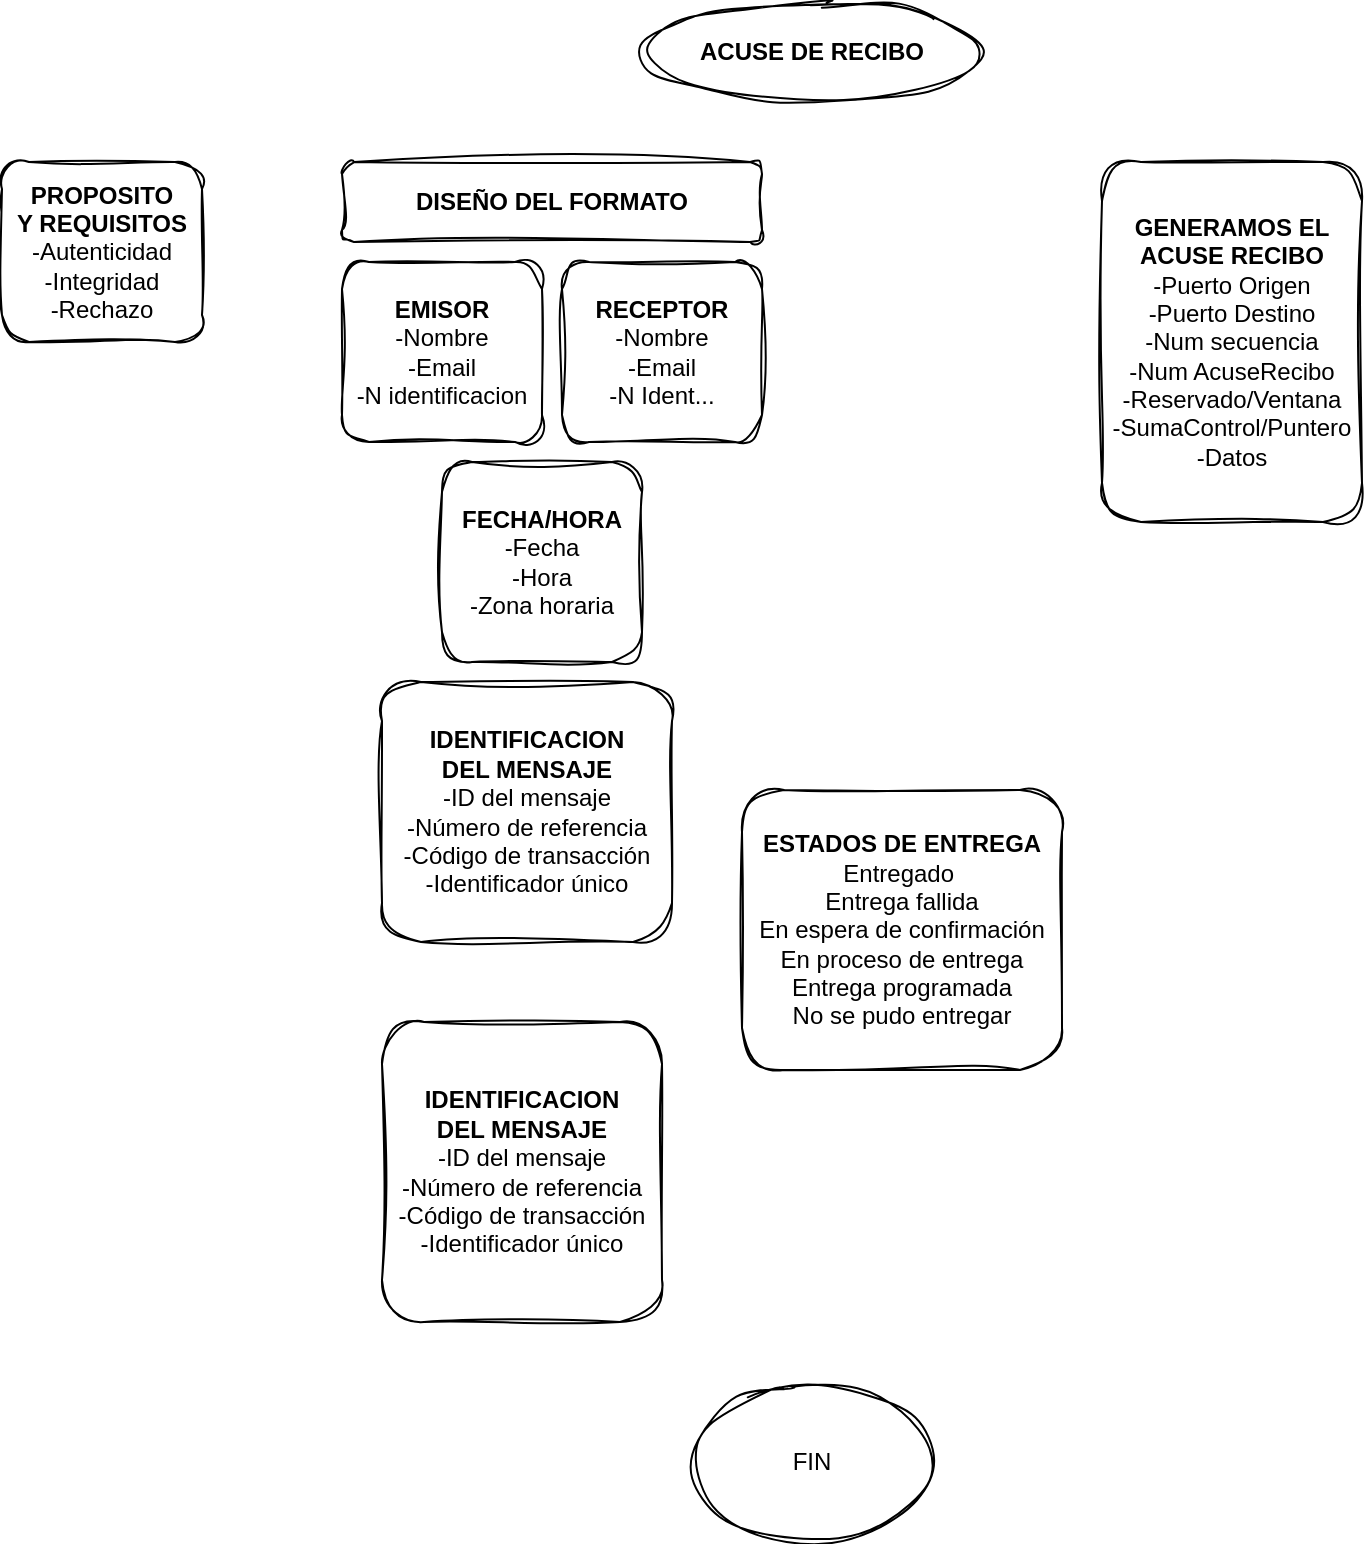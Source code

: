 <mxfile version="21.3.0" type="github">
  <diagram name="Página-1" id="ldmFY92b0lFD5scrorkE">
    <mxGraphModel dx="1050" dy="619" grid="1" gridSize="10" guides="1" tooltips="1" connect="1" arrows="1" fold="1" page="1" pageScale="1" pageWidth="1169" pageHeight="827" math="0" shadow="0">
      <root>
        <mxCell id="0" />
        <mxCell id="1" parent="0" />
        <mxCell id="d-p8UJQvPen1ZmgGIBl5-1" value="ACUSE DE RECIBO" style="ellipse;whiteSpace=wrap;html=1;fontStyle=1;sketch=1;curveFitting=1;jiggle=2;labelBackgroundColor=none;" vertex="1" parent="1">
          <mxGeometry x="380" y="20" width="170" height="50" as="geometry" />
        </mxCell>
        <mxCell id="d-p8UJQvPen1ZmgGIBl5-2" value="FIN" style="ellipse;whiteSpace=wrap;html=1;sketch=1;curveFitting=1;jiggle=2;labelBackgroundColor=none;" vertex="1" parent="1">
          <mxGeometry x="405" y="710" width="120" height="80" as="geometry" />
        </mxCell>
        <mxCell id="d-p8UJQvPen1ZmgGIBl5-3" value="&lt;b&gt;PROPOSITO&lt;br&gt;Y REQUISITOS&lt;/b&gt;&lt;br&gt;-Autenticidad&lt;br&gt;-Integridad&lt;br&gt;-Rechazo" style="rounded=1;whiteSpace=wrap;html=1;sketch=1;curveFitting=1;jiggle=2;labelBackgroundColor=none;" vertex="1" parent="1">
          <mxGeometry x="60" y="100" width="100" height="90" as="geometry" />
        </mxCell>
        <mxCell id="d-p8UJQvPen1ZmgGIBl5-4" value="&lt;b&gt;EMISOR&lt;/b&gt;&lt;br&gt;-Nombre&lt;br&gt;-Email&lt;br&gt;-N identificacion" style="rounded=1;whiteSpace=wrap;html=1;sketch=1;curveFitting=1;jiggle=2;labelBackgroundColor=none;" vertex="1" parent="1">
          <mxGeometry x="230" y="150" width="100" height="90" as="geometry" />
        </mxCell>
        <mxCell id="d-p8UJQvPen1ZmgGIBl5-5" value="&lt;b&gt;RECEPTOR&lt;/b&gt;&lt;br&gt;-Nombre&lt;br&gt;-Email&lt;br&gt;-N Ident..." style="rounded=1;whiteSpace=wrap;html=1;sketch=1;curveFitting=1;jiggle=2;labelBackgroundColor=none;" vertex="1" parent="1">
          <mxGeometry x="340" y="150" width="100" height="90" as="geometry" />
        </mxCell>
        <mxCell id="d-p8UJQvPen1ZmgGIBl5-6" value="DISEÑO DEL FORMATO" style="rounded=1;whiteSpace=wrap;html=1;fontStyle=1;sketch=1;curveFitting=1;jiggle=2;labelBackgroundColor=none;" vertex="1" parent="1">
          <mxGeometry x="230" y="100" width="210" height="40" as="geometry" />
        </mxCell>
        <mxCell id="d-p8UJQvPen1ZmgGIBl5-7" value="&lt;b&gt;FECHA/HORA&lt;/b&gt;&lt;br&gt;&lt;div style=&quot;&quot;&gt;-Fecha&lt;/div&gt;&lt;div style=&quot;&quot;&gt;-Hora&lt;/div&gt;&lt;div style=&quot;&quot;&gt;-Zona horaria&lt;/div&gt;" style="rounded=1;whiteSpace=wrap;html=1;sketch=1;curveFitting=1;jiggle=2;labelBackgroundColor=none;" vertex="1" parent="1">
          <mxGeometry x="280" y="250" width="100" height="100" as="geometry" />
        </mxCell>
        <mxCell id="d-p8UJQvPen1ZmgGIBl5-8" value="&lt;div&gt;&lt;b&gt;IDENTIFICACION&lt;/b&gt;&lt;br&gt;&lt;b&gt;DEL MENSAJE&lt;/b&gt;&lt;br&gt;-ID del mensaje&lt;/div&gt;&lt;div&gt;-Número de referencia&lt;/div&gt;&lt;div&gt;-Código de transacción&lt;/div&gt;&lt;div&gt;-Identificador único&lt;/div&gt;" style="rounded=1;whiteSpace=wrap;html=1;sketch=1;curveFitting=1;jiggle=2;labelBackgroundColor=none;" vertex="1" parent="1">
          <mxGeometry x="250" y="360" width="145" height="130" as="geometry" />
        </mxCell>
        <mxCell id="d-p8UJQvPen1ZmgGIBl5-9" value="&lt;div&gt;&lt;b&gt;IDENTIFICACION&lt;/b&gt;&lt;br&gt;&lt;b&gt;DEL MENSAJE&lt;/b&gt;&lt;br&gt;-ID del mensaje&lt;/div&gt;&lt;div&gt;-Número de referencia&lt;/div&gt;&lt;div&gt;-Código de transacción&lt;/div&gt;&lt;div&gt;-Identificador único&lt;/div&gt;" style="rounded=1;whiteSpace=wrap;html=1;sketch=1;curveFitting=1;jiggle=2;labelBackgroundColor=none;" vertex="1" parent="1">
          <mxGeometry x="250" y="530" width="140" height="150" as="geometry" />
        </mxCell>
        <mxCell id="d-p8UJQvPen1ZmgGIBl5-10" value="&lt;div&gt;&lt;b&gt;ESTADOS DE ENTREGA&lt;/b&gt;&lt;/div&gt;&lt;div&gt;&lt;div&gt;Entregado&amp;nbsp;&lt;/div&gt;&lt;div&gt;Entrega fallida&lt;/div&gt;&lt;div&gt;&lt;span style=&quot;background-color: initial;&quot;&gt;En espera de confirmación&lt;/span&gt;&lt;br&gt;&lt;/div&gt;&lt;div&gt;En proceso de entrega&lt;/div&gt;&lt;div&gt;Entrega programada&lt;/div&gt;&lt;div&gt;&lt;span style=&quot;background-color: initial;&quot;&gt;No se pudo entregar&lt;/span&gt;&lt;br&gt;&lt;/div&gt;&lt;/div&gt;" style="rounded=1;whiteSpace=wrap;html=1;sketch=1;curveFitting=1;jiggle=2;labelBackgroundColor=none;" vertex="1" parent="1">
          <mxGeometry x="430" y="414" width="160" height="140" as="geometry" />
        </mxCell>
        <mxCell id="d-p8UJQvPen1ZmgGIBl5-11" value="&lt;b&gt;GENERAMOS EL ACUSE RECIBO&lt;/b&gt;&lt;br&gt;-Puerto Origen&lt;br&gt;-Puerto Destino&lt;br&gt;-Num secuencia&lt;br&gt;-Num AcuseRecibo&lt;br&gt;-Reservado/Ventana&lt;br&gt;-SumaControl/Puntero&lt;br&gt;-Datos" style="rounded=1;whiteSpace=wrap;html=1;sketch=1;curveFitting=1;jiggle=2;labelBackgroundColor=none;" vertex="1" parent="1">
          <mxGeometry x="610" y="100" width="130" height="180" as="geometry" />
        </mxCell>
      </root>
    </mxGraphModel>
  </diagram>
</mxfile>

